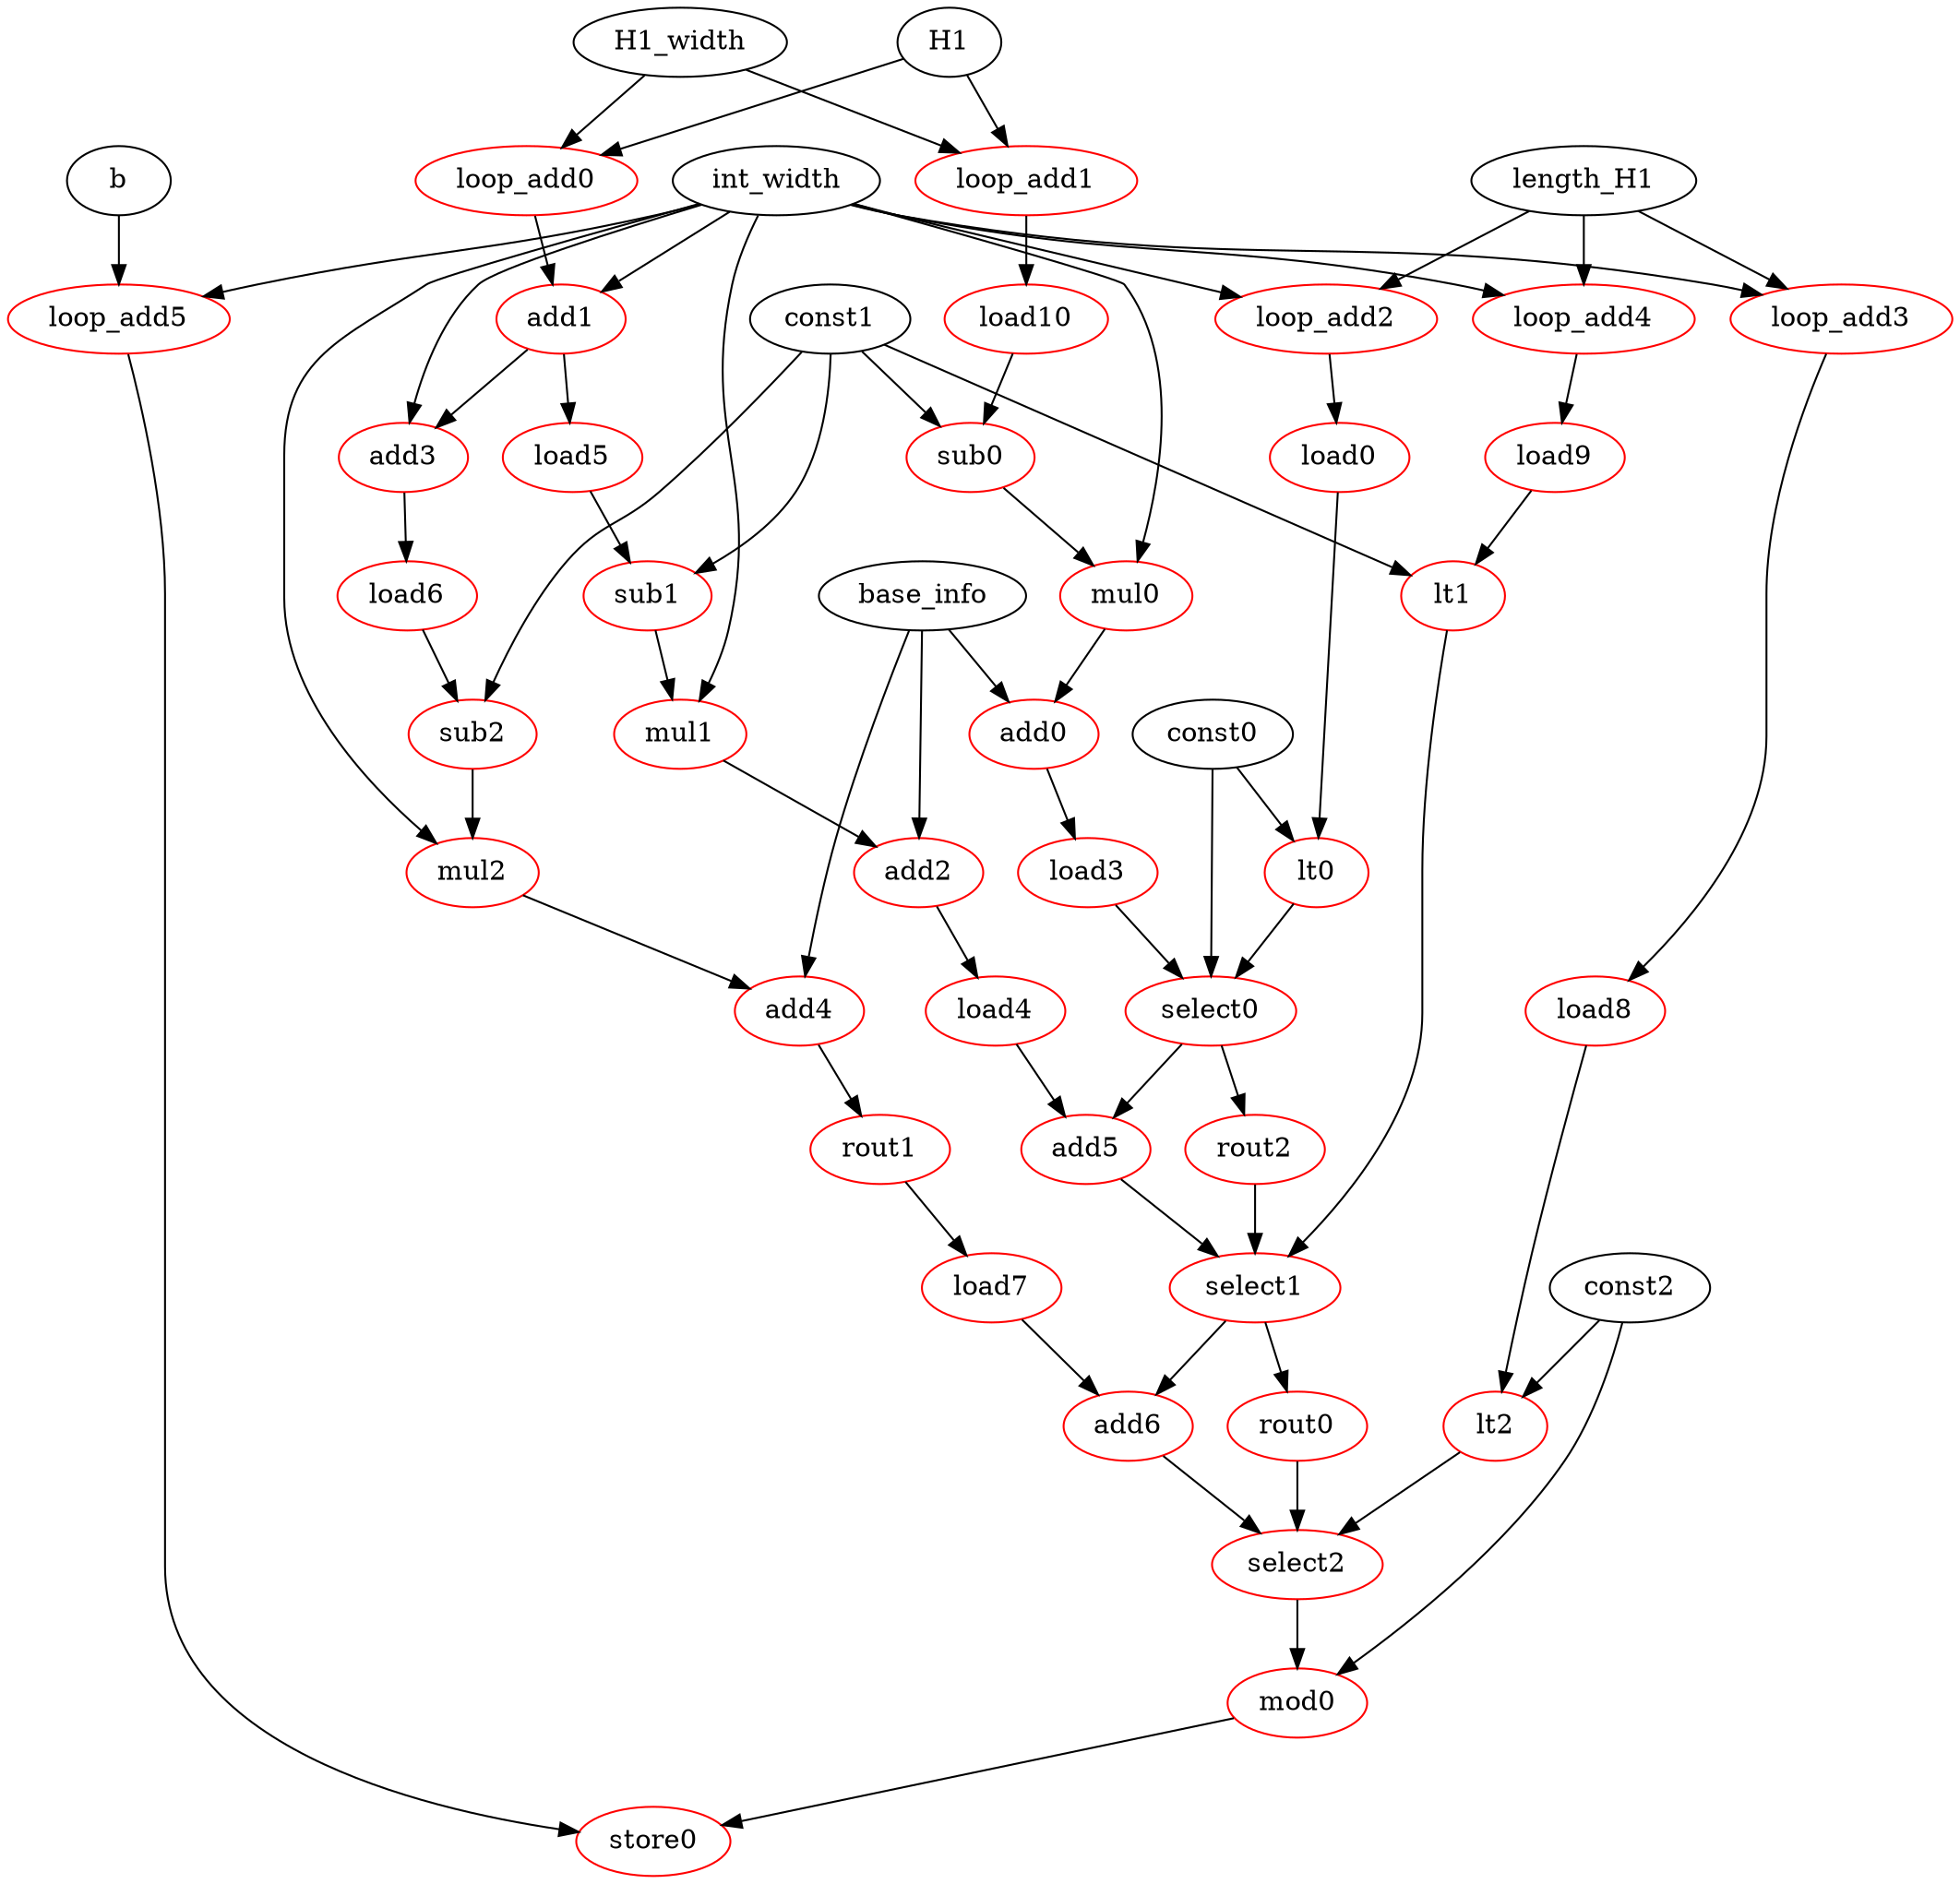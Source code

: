 //../../src/mapper/mapper.out -d './src/TASK A_new.dot' -a './output/TASK A_new.asm' -r './output/TASK A_new.rout.dot' -l 1512 -c '../test_CGRA_design/myADL.json' -g 1 > './output/TASK A_new.map'
/*
for(i=0;i<1512;i++){ 
    b[i] = 0;

    if (0 < Length_H1[i]) {
        b[i] = b[i] + (int)info[H1[i][0]-1];
    }
    if (1 < Length_H1[i]) {
        b[i] = b[i] + (int)info[H1[i][1]-1];
    }
    if (2 < Length_H1[i]) {
        b[i] = b[i] + (int)info[H1[i][2]-1];
    }
    
    b[i] = b[i]%2;
}
*/
digraph G {
    // constant
    length_H1   [opcode=const,val=0];
    H1          [opcode=const,val=0];
    b           [opcode=const,val=0];
    base_info   [opcode=const,val=0]; //all address set to 0 
    const0      [opcode=const,val=0];
    const1      [opcode=const,val=1];
    const2      [opcode=const,val=2];
    int_width   [opcode=const,val=1]; //using order in array, instead of width
    H1_width    [opcode=const,val=3];
    // loop_add: length_H1_i
    loop_add0 [opcode=add,color=red];
    loop_add1 [opcode=add,color=red];
    // loop_add: H1_i
    loop_add2 [opcode=add,color=red];
    loop_add3 [opcode=add,color=red];
    loop_add4 [opcode=add,color=red];
    // loop_add: b_i
    loop_add5 [opcode=add,color=red];
    // load
    load0[opcode=load,color=red];   //length_H1[i]
    load3[opcode=load,color=red];   //info[H1[i][0]-1]
    load4[opcode=load,color=red];   //info[H1[i][1]-1]
    load5[opcode=load,color=red];   //H1[i][1]
    load6[opcode=load,color=red];   //H1[i][2]
    load7[opcode=load,color=red];   //info[H1[i][2]-1]
    load8[opcode=load,color=red];   //length_H1[i]
    load9[opcode=load,color=red];   //length_H1[i]
    load10[opcode=load,color=red];  //H1[i][0] 
    // add
    add0[opcode=add,color=red];
    add1[opcode=add,color=red];
    add2[opcode=add,color=red];
    add3[opcode=add,color=red];
    add4[opcode=add,color=red];
    add5[opcode=add,color=red];
    add6[opcode=add,color=red];
    // sub
    sub0[opcode=sub,color=red];
    sub1[opcode=sub,color=red];
    sub2[opcode=sub,color=red];
    // mul
    mul0[opcode=mul,color=red];
    mul1[opcode=mul,color=red];
    mul2[opcode=mul,color=red];
    // le
    lt0[opcode=lt,color=red];
    lt1[opcode=lt,color=red];
    lt2[opcode=lt,color=red];
    // select
    select0[opcode=sel,color=red];
    select1[opcode=sel,color=red];
    select2[opcode=sel,color=red];
    // rout: to fit in TEC, all pathes between 2 node should be the same
    rout0[opcode=rout,color=red];
    rout1[opcode=rout,color=red];
    rout2[opcode=rout,color=red];
    // mod
    mod0[opcode=mod,color=red];
    // store
    store0[opcode=store,color=red]; // b[i]
//============================================================================================
    H1->loop_add0[operand=0,type=const_base];
    H1_width->loop_add0[operand=1];
    H1->loop_add1[operand=0,type=const_base];
    H1_width->loop_add1[operand=1];

    length_H1->loop_add2[operand=0,type=const_base];
    int_width->loop_add2[operand=1];
    length_H1->loop_add3[operand=0,type=const_base];
    int_width->loop_add3[operand=1];
    length_H1->loop_add4[operand=0,type=const_base];
    int_width->loop_add4[operand=1];

    b->loop_add5[operand=0,type=const_base];
    int_width->loop_add5[operand=1];
//============================================================================================
    select1->rout0[operand=0];
    rout0->select2[operand=2];
    select0->rout2[operand=0];
    rout2->select1[operand=2];
    add4->rout1[operand=0];
    rout1->load7[operand=0];
//============================================================================================
    loop_add2->load0[operand=0];                 // Load Length_H1[i]
    loop_add3->load8[operand=0];
    loop_add4->load9[operand=0];
    loop_add1->load10[operand=0];          // load H1[i][j]

//============================================================================================
    // test 0 < Length_H1[i]
    const0->lt0[operand=0];
    load0->lt0[operand=1];
    // test 1 < Length_H1[i]
    const1->lt1[operand=0];
    load9->lt1[operand=1];
    // test 2 < Length_H1[i]
    const2->lt2[operand=0];
    load8->lt2[operand=1];

//============================================================================================
    // calc H1[i][0]-1
    load10->sub0[operand=0];
    const1->sub0[operand=1];
    // calc H1[i][1]-1
    loop_add0->add1[operand=0];
    int_width->add1[operand=1];
    add1->load5[operand=0];
    load5->sub1[operand=0];
    const1->sub1[operand=1];
    // calc H1[i][3]-1
    add1->add3[operand=0];
    int_width->add3[operand=1];
    add3->load6[operand=0];
    load6->sub2[operand=0];
    const1->sub2[operand=1];

//============================================================================================
    // calc addr of info[H1[i][0]-1] and load
    sub0->mul0[operand=0];
    int_width->mul0[operand=1];
    mul0->add0[operand=0];
    base_info->add0[operand=0];
    add0->load3[operand=0];
    // calc addr of info[H1[i][1]-1] and load
    sub1->mul1[operand=0];
    int_width->mul1[operand=1];
    mul1->add2[operand=0];
    base_info->add2[operand=0];
    add2->load4[operand=0];
    // calc addr of info[H1[i][2]-1] and load
    sub2->mul2[operand=0];
    int_width->mul2[operand=1];
    mul2->add4[operand=0];
    base_info->add4[operand=1];

//============================================================================================
    // calc b[i] + info[H1[0][0]-1] need not be calc since its adding 0
    // calc b[i] + info[H1[1][0]-1]
    select0->add5[operand=0];
    load4->add5[operand=1];
    // calc b[i] + info[H1[2][0]-1]
    select1->add6[operand=0];
    load7->add6[operand=1];

//============================================================================================
    // Choose from 0 or info[H1[i][0]-1]
    lt0->select0[operand=0];
    load3->select0[operand=1];
    const0->select0[operand=2];
    // Choose from select0 or info[H1[i][1]-1]
    lt1->select1[operand=0];
    add5->select1[operand=1];
    // Choose from select1 or info[H1[i][2]-1]
    lt2->select2[operand=0];
    add6->select2[operand=1];

//============================================================================================
    select2->mod0[operand=0];
    const2->mod0[operand=1];
    // save result
    loop_add5->store0[operand=0];
    mod0->store0[operand=1];
}
